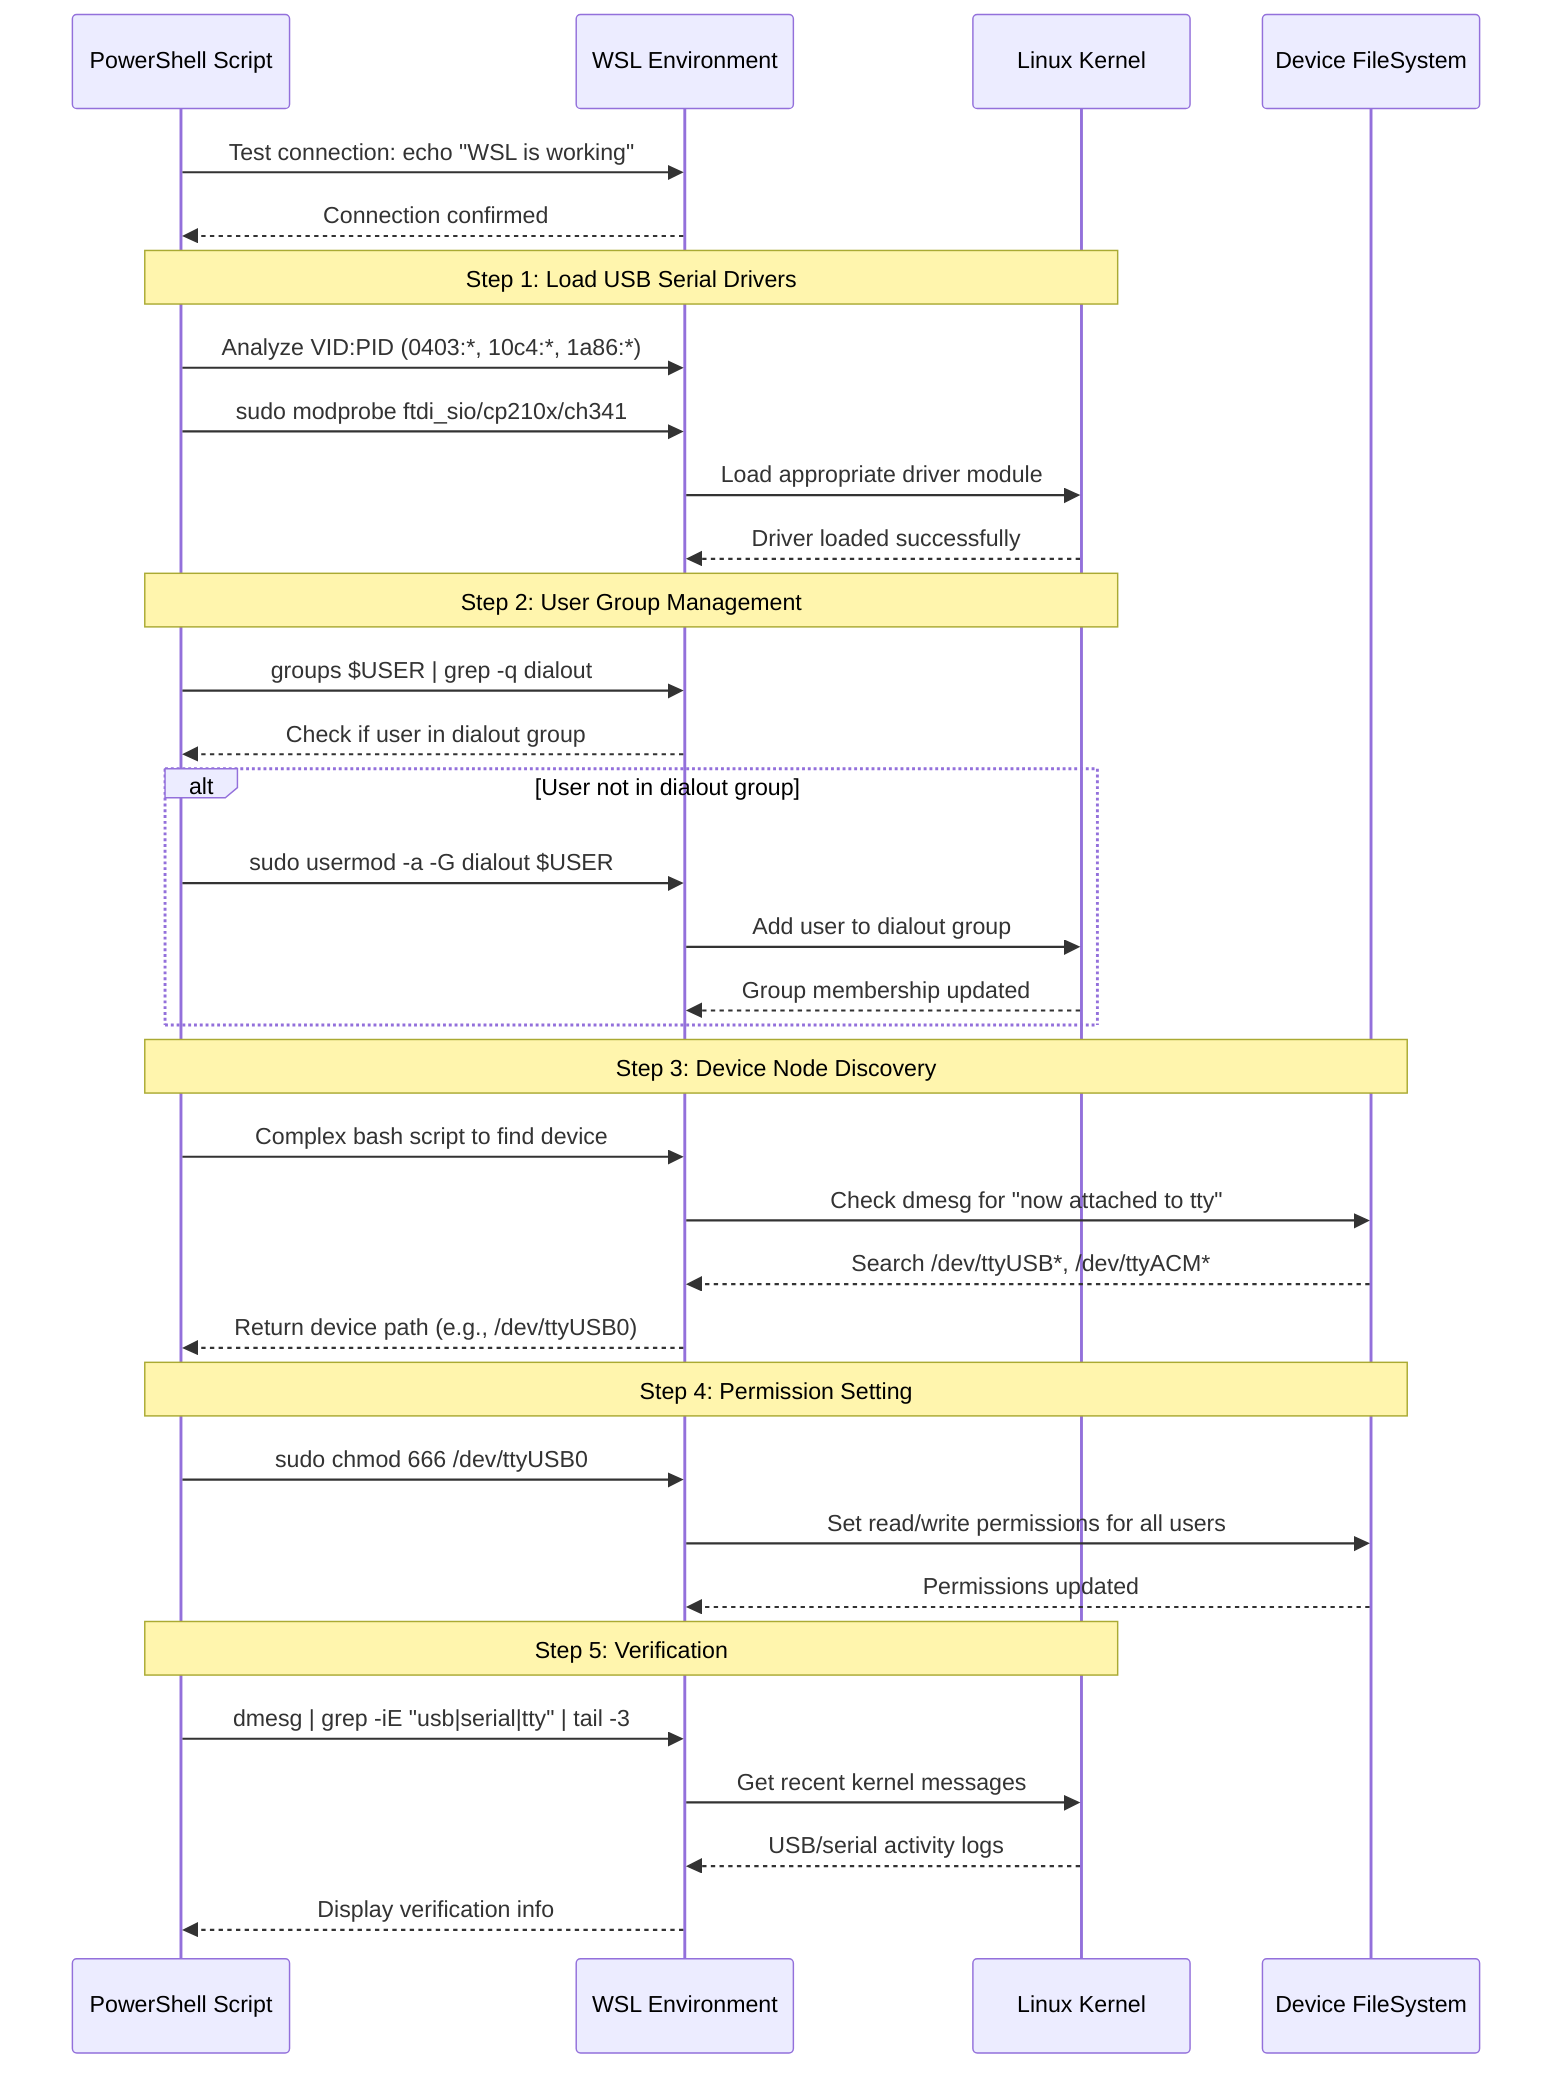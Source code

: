 sequenceDiagram
    participant PS as PowerShell Script
    participant WSL as WSL Environment
    participant Linux as Linux Kernel
    participant DevFS as Device FileSystem

    PS->>WSL: Test connection: echo "WSL is working"
    WSL-->>PS: Connection confirmed
    
    Note over PS,Linux: Step 1: Load USB Serial Drivers
    PS->>WSL: Analyze VID:PID (0403:*, 10c4:*, 1a86:*)
    PS->>WSL: sudo modprobe ftdi_sio/cp210x/ch341
    WSL->>Linux: Load appropriate driver module
    Linux-->>WSL: Driver loaded successfully
    
    Note over PS,Linux: Step 2: User Group Management
    PS->>WSL: groups $USER | grep -q dialout
    WSL-->>PS: Check if user in dialout group
    alt User not in dialout group
        PS->>WSL: sudo usermod -a -G dialout $USER
        WSL->>Linux: Add user to dialout group
        Linux-->>WSL: Group membership updated
    end
    
    Note over PS,DevFS: Step 3: Device Node Discovery
    PS->>WSL: Complex bash script to find device
    WSL->>DevFS: Check dmesg for "now attached to tty"
    DevFS-->>WSL: Search /dev/ttyUSB*, /dev/ttyACM*
    WSL-->>PS: Return device path (e.g., /dev/ttyUSB0)
    
    Note over PS,DevFS: Step 4: Permission Setting
    PS->>WSL: sudo chmod 666 /dev/ttyUSB0
    WSL->>DevFS: Set read/write permissions for all users
    DevFS-->>WSL: Permissions updated
    
    Note over PS,Linux: Step 5: Verification
    PS->>WSL: dmesg | grep -iE "usb|serial|tty" | tail -3
    WSL->>Linux: Get recent kernel messages
    Linux-->>WSL: USB/serial activity logs
    WSL-->>PS: Display verification info